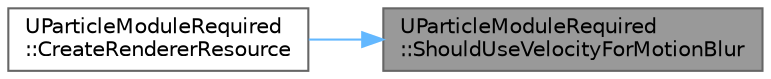 digraph "UParticleModuleRequired::ShouldUseVelocityForMotionBlur"
{
 // INTERACTIVE_SVG=YES
 // LATEX_PDF_SIZE
  bgcolor="transparent";
  edge [fontname=Helvetica,fontsize=10,labelfontname=Helvetica,labelfontsize=10];
  node [fontname=Helvetica,fontsize=10,shape=box,height=0.2,width=0.4];
  rankdir="RL";
  Node1 [id="Node000001",label="UParticleModuleRequired\l::ShouldUseVelocityForMotionBlur",height=0.2,width=0.4,color="gray40", fillcolor="grey60", style="filled", fontcolor="black",tooltip=" "];
  Node1 -> Node2 [id="edge1_Node000001_Node000002",dir="back",color="steelblue1",style="solid",tooltip=" "];
  Node2 [id="Node000002",label="UParticleModuleRequired\l::CreateRendererResource",height=0.2,width=0.4,color="grey40", fillcolor="white", style="filled",URL="$da/de5/classUParticleModuleRequired.html#a948d1f9770d0aad63e82dd2df2bba2bb",tooltip=" "];
}
